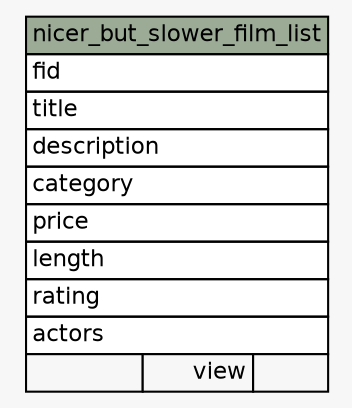 // dot 2.40.1 on Linux 5.4.0-52-generic
// SchemaSpy rev 590
digraph "nicer_but_slower_film_list" {
  graph [
    rankdir="RL"
    bgcolor="#f7f7f7"
    nodesep="0.18"
    ranksep="0.46"
    fontname="Helvetica"
    fontsize="11"
  ];
  node [
    fontname="Helvetica"
    fontsize="11"
    shape="plaintext"
  ];
  edge [
    arrowsize="0.8"
  ];
  "nicer_but_slower_film_list" [
    label=<
    <TABLE BORDER="0" CELLBORDER="1" CELLSPACING="0" BGCOLOR="#ffffff">
      <TR><TD COLSPAN="3" BGCOLOR="#9bab96" ALIGN="CENTER">nicer_but_slower_film_list</TD></TR>
      <TR><TD PORT="fid" COLSPAN="3" ALIGN="LEFT">fid</TD></TR>
      <TR><TD PORT="title" COLSPAN="3" ALIGN="LEFT">title</TD></TR>
      <TR><TD PORT="description" COLSPAN="3" ALIGN="LEFT">description</TD></TR>
      <TR><TD PORT="category" COLSPAN="3" ALIGN="LEFT">category</TD></TR>
      <TR><TD PORT="price" COLSPAN="3" ALIGN="LEFT">price</TD></TR>
      <TR><TD PORT="length" COLSPAN="3" ALIGN="LEFT">length</TD></TR>
      <TR><TD PORT="rating" COLSPAN="3" ALIGN="LEFT">rating</TD></TR>
      <TR><TD PORT="actors" COLSPAN="3" ALIGN="LEFT">actors</TD></TR>
      <TR><TD ALIGN="LEFT" BGCOLOR="#f7f7f7">  </TD><TD ALIGN="RIGHT" BGCOLOR="#f7f7f7">view</TD><TD ALIGN="RIGHT" BGCOLOR="#f7f7f7">  </TD></TR>
    </TABLE>>
    URL="tables/nicer_but_slower_film_list.html"
    tooltip="nicer_but_slower_film_list"
  ];
}
